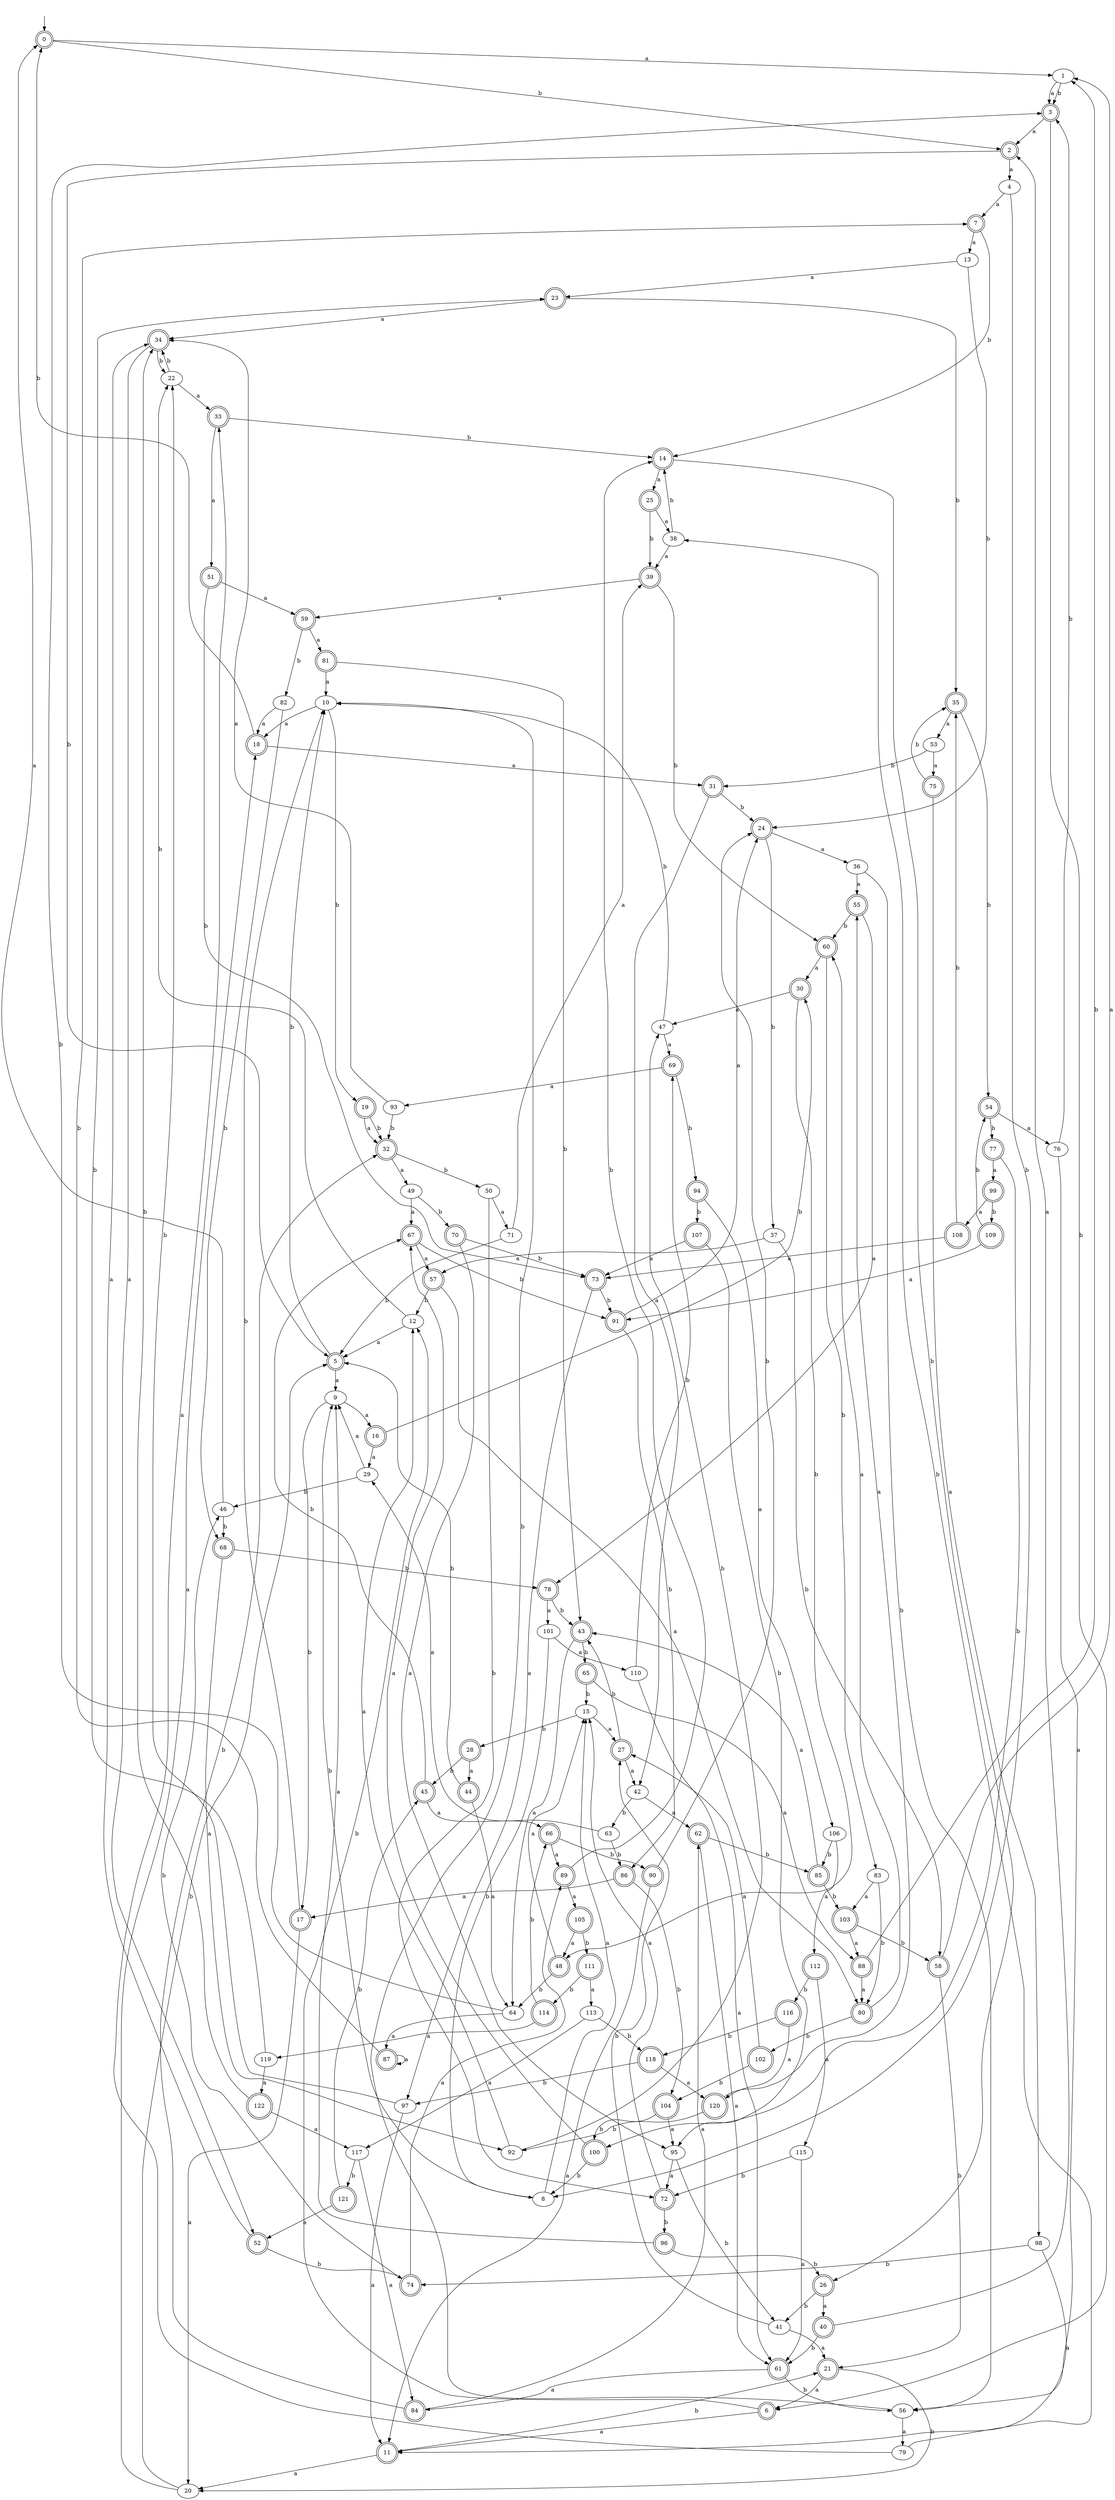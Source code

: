 digraph RandomDFA {
  __start0 [label="", shape=none];
  __start0 -> 0 [label=""];
  0 [shape=circle] [shape=doublecircle]
  0 -> 1 [label="a"]
  0 -> 2 [label="b"]
  1
  1 -> 3 [label="a"]
  1 -> 3 [label="b"]
  2 [shape=doublecircle]
  2 -> 4 [label="a"]
  2 -> 5 [label="b"]
  3 [shape=doublecircle]
  3 -> 2 [label="a"]
  3 -> 6 [label="b"]
  4
  4 -> 7 [label="a"]
  4 -> 8 [label="b"]
  5 [shape=doublecircle]
  5 -> 9 [label="a"]
  5 -> 10 [label="b"]
  6 [shape=doublecircle]
  6 -> 11 [label="a"]
  6 -> 12 [label="b"]
  7 [shape=doublecircle]
  7 -> 13 [label="a"]
  7 -> 14 [label="b"]
  8
  8 -> 15 [label="a"]
  8 -> 9 [label="b"]
  9
  9 -> 16 [label="a"]
  9 -> 17 [label="b"]
  10
  10 -> 18 [label="a"]
  10 -> 19 [label="b"]
  11 [shape=doublecircle]
  11 -> 20 [label="a"]
  11 -> 21 [label="b"]
  12
  12 -> 5 [label="a"]
  12 -> 22 [label="b"]
  13
  13 -> 23 [label="a"]
  13 -> 24 [label="b"]
  14 [shape=doublecircle]
  14 -> 25 [label="a"]
  14 -> 26 [label="b"]
  15
  15 -> 27 [label="a"]
  15 -> 28 [label="b"]
  16 [shape=doublecircle]
  16 -> 29 [label="a"]
  16 -> 30 [label="b"]
  17 [shape=doublecircle]
  17 -> 20 [label="a"]
  17 -> 10 [label="b"]
  18 [shape=doublecircle]
  18 -> 31 [label="a"]
  18 -> 0 [label="b"]
  19 [shape=doublecircle]
  19 -> 32 [label="a"]
  19 -> 32 [label="b"]
  20
  20 -> 18 [label="a"]
  20 -> 5 [label="b"]
  21 [shape=doublecircle]
  21 -> 6 [label="a"]
  21 -> 20 [label="b"]
  22
  22 -> 33 [label="a"]
  22 -> 34 [label="b"]
  23 [shape=doublecircle]
  23 -> 34 [label="a"]
  23 -> 35 [label="b"]
  24 [shape=doublecircle]
  24 -> 36 [label="a"]
  24 -> 37 [label="b"]
  25 [shape=doublecircle]
  25 -> 38 [label="a"]
  25 -> 39 [label="b"]
  26 [shape=doublecircle]
  26 -> 40 [label="a"]
  26 -> 41 [label="b"]
  27 [shape=doublecircle]
  27 -> 42 [label="a"]
  27 -> 43 [label="b"]
  28 [shape=doublecircle]
  28 -> 44 [label="a"]
  28 -> 45 [label="b"]
  29
  29 -> 9 [label="a"]
  29 -> 46 [label="b"]
  30 [shape=doublecircle]
  30 -> 47 [label="a"]
  30 -> 48 [label="b"]
  31 [shape=doublecircle]
  31 -> 42 [label="a"]
  31 -> 24 [label="b"]
  32 [shape=doublecircle]
  32 -> 49 [label="a"]
  32 -> 50 [label="b"]
  33 [shape=doublecircle]
  33 -> 51 [label="a"]
  33 -> 14 [label="b"]
  34 [shape=doublecircle]
  34 -> 52 [label="a"]
  34 -> 22 [label="b"]
  35 [shape=doublecircle]
  35 -> 53 [label="a"]
  35 -> 54 [label="b"]
  36
  36 -> 55 [label="a"]
  36 -> 56 [label="b"]
  37
  37 -> 57 [label="a"]
  37 -> 58 [label="b"]
  38
  38 -> 39 [label="a"]
  38 -> 14 [label="b"]
  39 [shape=doublecircle]
  39 -> 59 [label="a"]
  39 -> 60 [label="b"]
  40 [shape=doublecircle]
  40 -> 2 [label="a"]
  40 -> 61 [label="b"]
  41
  41 -> 21 [label="a"]
  41 -> 27 [label="b"]
  42
  42 -> 62 [label="a"]
  42 -> 63 [label="b"]
  43 [shape=doublecircle]
  43 -> 64 [label="a"]
  43 -> 65 [label="b"]
  44 [shape=doublecircle]
  44 -> 64 [label="a"]
  44 -> 5 [label="b"]
  45 [shape=doublecircle]
  45 -> 66 [label="a"]
  45 -> 67 [label="b"]
  46
  46 -> 0 [label="a"]
  46 -> 68 [label="b"]
  47
  47 -> 69 [label="a"]
  47 -> 10 [label="b"]
  48 [shape=doublecircle]
  48 -> 15 [label="a"]
  48 -> 64 [label="b"]
  49
  49 -> 67 [label="a"]
  49 -> 70 [label="b"]
  50
  50 -> 71 [label="a"]
  50 -> 72 [label="b"]
  51 [shape=doublecircle]
  51 -> 59 [label="a"]
  51 -> 73 [label="b"]
  52 [shape=doublecircle]
  52 -> 34 [label="a"]
  52 -> 74 [label="b"]
  53
  53 -> 75 [label="a"]
  53 -> 31 [label="b"]
  54 [shape=doublecircle]
  54 -> 76 [label="a"]
  54 -> 77 [label="b"]
  55 [shape=doublecircle]
  55 -> 78 [label="a"]
  55 -> 60 [label="b"]
  56
  56 -> 79 [label="a"]
  56 -> 10 [label="b"]
  57 [shape=doublecircle]
  57 -> 80 [label="a"]
  57 -> 12 [label="b"]
  58 [shape=doublecircle]
  58 -> 1 [label="a"]
  58 -> 21 [label="b"]
  59 [shape=doublecircle]
  59 -> 81 [label="a"]
  59 -> 82 [label="b"]
  60 [shape=doublecircle]
  60 -> 30 [label="a"]
  60 -> 83 [label="b"]
  61 [shape=doublecircle]
  61 -> 84 [label="a"]
  61 -> 56 [label="b"]
  62 [shape=doublecircle]
  62 -> 61 [label="a"]
  62 -> 85 [label="b"]
  63
  63 -> 29 [label="a"]
  63 -> 86 [label="b"]
  64
  64 -> 87 [label="a"]
  64 -> 3 [label="b"]
  65 [shape=doublecircle]
  65 -> 88 [label="a"]
  65 -> 15 [label="b"]
  66 [shape=doublecircle]
  66 -> 89 [label="a"]
  66 -> 90 [label="b"]
  67 [shape=doublecircle]
  67 -> 57 [label="a"]
  67 -> 91 [label="b"]
  68 [shape=doublecircle]
  68 -> 92 [label="a"]
  68 -> 78 [label="b"]
  69 [shape=doublecircle]
  69 -> 93 [label="a"]
  69 -> 94 [label="b"]
  70 [shape=doublecircle]
  70 -> 95 [label="a"]
  70 -> 73 [label="b"]
  71
  71 -> 39 [label="a"]
  71 -> 5 [label="b"]
  72 [shape=doublecircle]
  72 -> 15 [label="a"]
  72 -> 96 [label="b"]
  73 [shape=doublecircle]
  73 -> 97 [label="a"]
  73 -> 91 [label="b"]
  74 [shape=doublecircle]
  74 -> 89 [label="a"]
  74 -> 46 [label="b"]
  75 [shape=doublecircle]
  75 -> 98 [label="a"]
  75 -> 35 [label="b"]
  76
  76 -> 56 [label="a"]
  76 -> 3 [label="b"]
  77 [shape=doublecircle]
  77 -> 99 [label="a"]
  77 -> 100 [label="b"]
  78 [shape=doublecircle]
  78 -> 101 [label="a"]
  78 -> 43 [label="b"]
  79
  79 -> 33 [label="a"]
  79 -> 38 [label="b"]
  80 [shape=doublecircle]
  80 -> 60 [label="a"]
  80 -> 102 [label="b"]
  81 [shape=doublecircle]
  81 -> 10 [label="a"]
  81 -> 43 [label="b"]
  82
  82 -> 18 [label="a"]
  82 -> 68 [label="b"]
  83
  83 -> 103 [label="a"]
  83 -> 80 [label="b"]
  84 [shape=doublecircle]
  84 -> 62 [label="a"]
  84 -> 32 [label="b"]
  85 [shape=doublecircle]
  85 -> 43 [label="a"]
  85 -> 103 [label="b"]
  86 [shape=doublecircle]
  86 -> 17 [label="a"]
  86 -> 104 [label="b"]
  87 [shape=doublecircle]
  87 -> 87 [label="a"]
  87 -> 7 [label="b"]
  88 [shape=doublecircle]
  88 -> 80 [label="a"]
  88 -> 1 [label="b"]
  89 [shape=doublecircle]
  89 -> 105 [label="a"]
  89 -> 14 [label="b"]
  90 [shape=doublecircle]
  90 -> 11 [label="a"]
  90 -> 24 [label="b"]
  91 [shape=doublecircle]
  91 -> 24 [label="a"]
  91 -> 86 [label="b"]
  92
  92 -> 12 [label="a"]
  92 -> 47 [label="b"]
  93
  93 -> 34 [label="a"]
  93 -> 32 [label="b"]
  94 [shape=doublecircle]
  94 -> 106 [label="a"]
  94 -> 107 [label="b"]
  95
  95 -> 72 [label="a"]
  95 -> 41 [label="b"]
  96 [shape=doublecircle]
  96 -> 9 [label="a"]
  96 -> 26 [label="b"]
  97
  97 -> 11 [label="a"]
  97 -> 22 [label="b"]
  98
  98 -> 11 [label="a"]
  98 -> 74 [label="b"]
  99 [shape=doublecircle]
  99 -> 108 [label="a"]
  99 -> 109 [label="b"]
  100 [shape=doublecircle]
  100 -> 67 [label="a"]
  100 -> 8 [label="b"]
  101
  101 -> 110 [label="a"]
  101 -> 8 [label="b"]
  102 [shape=doublecircle]
  102 -> 27 [label="a"]
  102 -> 104 [label="b"]
  103 [shape=doublecircle]
  103 -> 88 [label="a"]
  103 -> 58 [label="b"]
  104 [shape=doublecircle]
  104 -> 95 [label="a"]
  104 -> 100 [label="b"]
  105 [shape=doublecircle]
  105 -> 48 [label="a"]
  105 -> 111 [label="b"]
  106
  106 -> 112 [label="a"]
  106 -> 85 [label="b"]
  107 [shape=doublecircle]
  107 -> 73 [label="a"]
  107 -> 95 [label="b"]
  108 [shape=doublecircle]
  108 -> 73 [label="a"]
  108 -> 35 [label="b"]
  109 [shape=doublecircle]
  109 -> 91 [label="a"]
  109 -> 54 [label="b"]
  110
  110 -> 61 [label="a"]
  110 -> 69 [label="b"]
  111 [shape=doublecircle]
  111 -> 113 [label="a"]
  111 -> 114 [label="b"]
  112 [shape=doublecircle]
  112 -> 115 [label="a"]
  112 -> 116 [label="b"]
  113
  113 -> 117 [label="a"]
  113 -> 118 [label="b"]
  114 [shape=doublecircle]
  114 -> 119 [label="a"]
  114 -> 66 [label="b"]
  115
  115 -> 61 [label="a"]
  115 -> 72 [label="b"]
  116 [shape=doublecircle]
  116 -> 120 [label="a"]
  116 -> 118 [label="b"]
  117
  117 -> 84 [label="a"]
  117 -> 121 [label="b"]
  118 [shape=doublecircle]
  118 -> 120 [label="a"]
  118 -> 97 [label="b"]
  119
  119 -> 122 [label="a"]
  119 -> 23 [label="b"]
  120 [shape=doublecircle]
  120 -> 55 [label="a"]
  120 -> 92 [label="b"]
  121 [shape=doublecircle]
  121 -> 52 [label="a"]
  121 -> 45 [label="b"]
  122 [shape=doublecircle]
  122 -> 117 [label="a"]
  122 -> 34 [label="b"]
}
